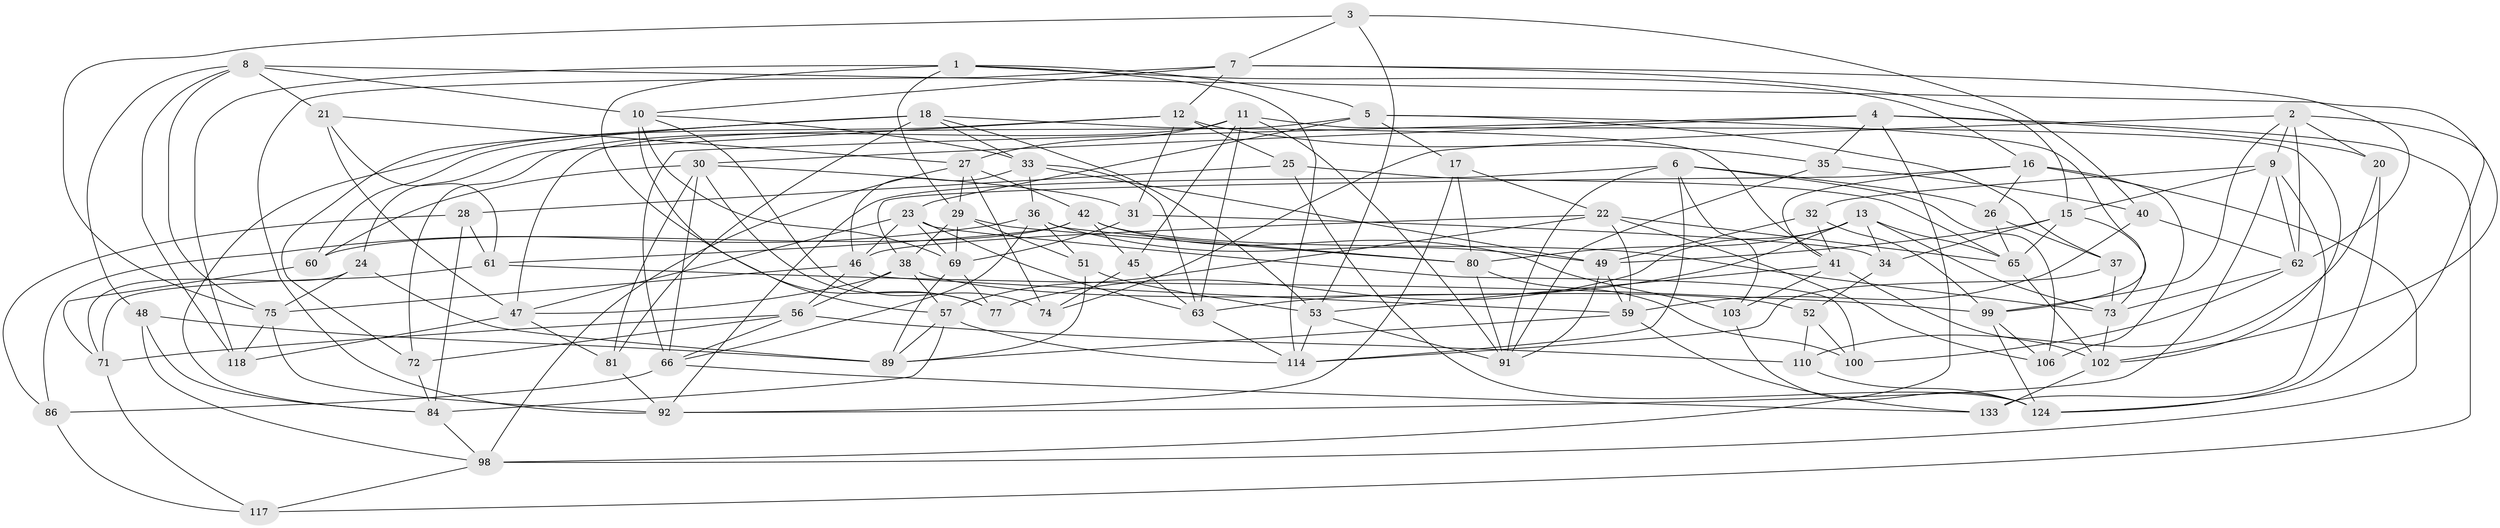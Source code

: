 // Generated by graph-tools (version 1.1) at 2025/52/02/27/25 19:52:30]
// undirected, 82 vertices, 214 edges
graph export_dot {
graph [start="1"]
  node [color=gray90,style=filled];
  1 [super="+123"];
  2 [super="+55"];
  3;
  4 [super="+14"];
  5 [super="+64"];
  6 [super="+50"];
  7 [super="+88"];
  8 [super="+78"];
  9 [super="+19"];
  10 [super="+43"];
  11 [super="+44"];
  12 [super="+132"];
  13 [super="+109"];
  15 [super="+130"];
  16 [super="+97"];
  17;
  18 [super="+90"];
  20;
  21;
  22 [super="+39"];
  23 [super="+95"];
  24;
  25;
  26;
  27 [super="+68"];
  28;
  29 [super="+54"];
  30 [super="+131"];
  31;
  32;
  33 [super="+58"];
  34;
  35;
  36 [super="+125"];
  37;
  38 [super="+83"];
  40;
  41 [super="+85"];
  42 [super="+107"];
  45;
  46 [super="+79"];
  47 [super="+70"];
  48;
  49 [super="+111"];
  51;
  52;
  53 [super="+121"];
  56 [super="+87"];
  57 [super="+122"];
  59 [super="+93"];
  60;
  61 [super="+119"];
  62 [super="+76"];
  63 [super="+108"];
  65 [super="+105"];
  66 [super="+67"];
  69 [super="+82"];
  71 [super="+126"];
  72;
  73 [super="+120"];
  74;
  75 [super="+112"];
  77;
  80 [super="+94"];
  81;
  84 [super="+101"];
  86;
  89 [super="+96"];
  91 [super="+104"];
  92 [super="+128"];
  98 [super="+127"];
  99 [super="+116"];
  100;
  102 [super="+113"];
  103;
  106;
  110;
  114 [super="+115"];
  117;
  118;
  124 [super="+129"];
  133;
  1 -- 77;
  1 -- 5;
  1 -- 29;
  1 -- 16;
  1 -- 118;
  1 -- 114;
  2 -- 20;
  2 -- 99;
  2 -- 124;
  2 -- 74;
  2 -- 9;
  2 -- 62;
  3 -- 40;
  3 -- 7;
  3 -- 53;
  3 -- 75;
  4 -- 117;
  4 -- 30;
  4 -- 98;
  4 -- 66;
  4 -- 35;
  4 -- 20;
  5 -- 37;
  5 -- 99;
  5 -- 17;
  5 -- 23;
  5 -- 47;
  6 -- 106;
  6 -- 92;
  6 -- 114;
  6 -- 26;
  6 -- 91;
  6 -- 103;
  7 -- 62;
  7 -- 12;
  7 -- 10;
  7 -- 15;
  7 -- 92;
  8 -- 75;
  8 -- 21;
  8 -- 48;
  8 -- 118;
  8 -- 102;
  8 -- 10;
  9 -- 32;
  9 -- 133;
  9 -- 92;
  9 -- 15;
  9 -- 62;
  10 -- 33;
  10 -- 69;
  10 -- 57;
  10 -- 74;
  11 -- 45;
  11 -- 63;
  11 -- 72;
  11 -- 27;
  11 -- 91;
  11 -- 102;
  12 -- 24;
  12 -- 31;
  12 -- 25;
  12 -- 35;
  12 -- 84;
  13 -- 34;
  13 -- 80;
  13 -- 73;
  13 -- 65;
  13 -- 77;
  13 -- 63;
  15 -- 65;
  15 -- 49;
  15 -- 34;
  15 -- 73;
  16 -- 38;
  16 -- 98;
  16 -- 41;
  16 -- 26;
  16 -- 106;
  17 -- 80;
  17 -- 92;
  17 -- 22;
  18 -- 81;
  18 -- 72;
  18 -- 53;
  18 -- 33;
  18 -- 60;
  18 -- 41;
  20 -- 110;
  20 -- 124;
  21 -- 27;
  21 -- 47;
  21 -- 61;
  22 -- 57;
  22 -- 59;
  22 -- 46;
  22 -- 106;
  22 -- 65;
  23 -- 46;
  23 -- 100;
  23 -- 47;
  23 -- 69;
  23 -- 63;
  24 -- 89;
  24 -- 71;
  24 -- 75;
  25 -- 28;
  25 -- 124;
  25 -- 65;
  26 -- 37;
  26 -- 65;
  27 -- 42;
  27 -- 98;
  27 -- 74;
  27 -- 29;
  28 -- 61;
  28 -- 86;
  28 -- 84;
  29 -- 38;
  29 -- 80;
  29 -- 51;
  29 -- 69;
  30 -- 60;
  30 -- 81;
  30 -- 66;
  30 -- 77;
  30 -- 31;
  31 -- 69;
  31 -- 34;
  32 -- 49;
  32 -- 41;
  32 -- 99;
  33 -- 36;
  33 -- 63;
  33 -- 46;
  33 -- 49;
  34 -- 52;
  35 -- 40;
  35 -- 91;
  36 -- 80;
  36 -- 51;
  36 -- 86;
  36 -- 66;
  36 -- 49;
  37 -- 114;
  37 -- 73;
  38 -- 52;
  38 -- 57;
  38 -- 56;
  38 -- 47;
  40 -- 59;
  40 -- 62;
  41 -- 103;
  41 -- 102;
  41 -- 53;
  42 -- 73;
  42 -- 103;
  42 -- 61;
  42 -- 60;
  42 -- 45;
  45 -- 74;
  45 -- 63;
  46 -- 59;
  46 -- 75;
  46 -- 56;
  47 -- 118;
  47 -- 81;
  48 -- 89;
  48 -- 84;
  48 -- 98;
  49 -- 91;
  49 -- 59;
  51 -- 53;
  51 -- 89;
  52 -- 110;
  52 -- 100;
  53 -- 91;
  53 -- 114;
  56 -- 72;
  56 -- 66;
  56 -- 110;
  56 -- 71;
  57 -- 84;
  57 -- 89;
  57 -- 114;
  59 -- 89;
  59 -- 133;
  60 -- 71;
  61 -- 71 [weight=2];
  61 -- 99;
  62 -- 100;
  62 -- 73;
  63 -- 114;
  65 -- 102;
  66 -- 86;
  66 -- 133;
  69 -- 77;
  69 -- 89;
  71 -- 117;
  72 -- 84;
  73 -- 102;
  75 -- 92;
  75 -- 118;
  80 -- 100;
  80 -- 91;
  81 -- 92;
  84 -- 98;
  86 -- 117;
  98 -- 117;
  99 -- 124;
  99 -- 106;
  102 -- 133;
  103 -- 124;
  110 -- 124;
}
